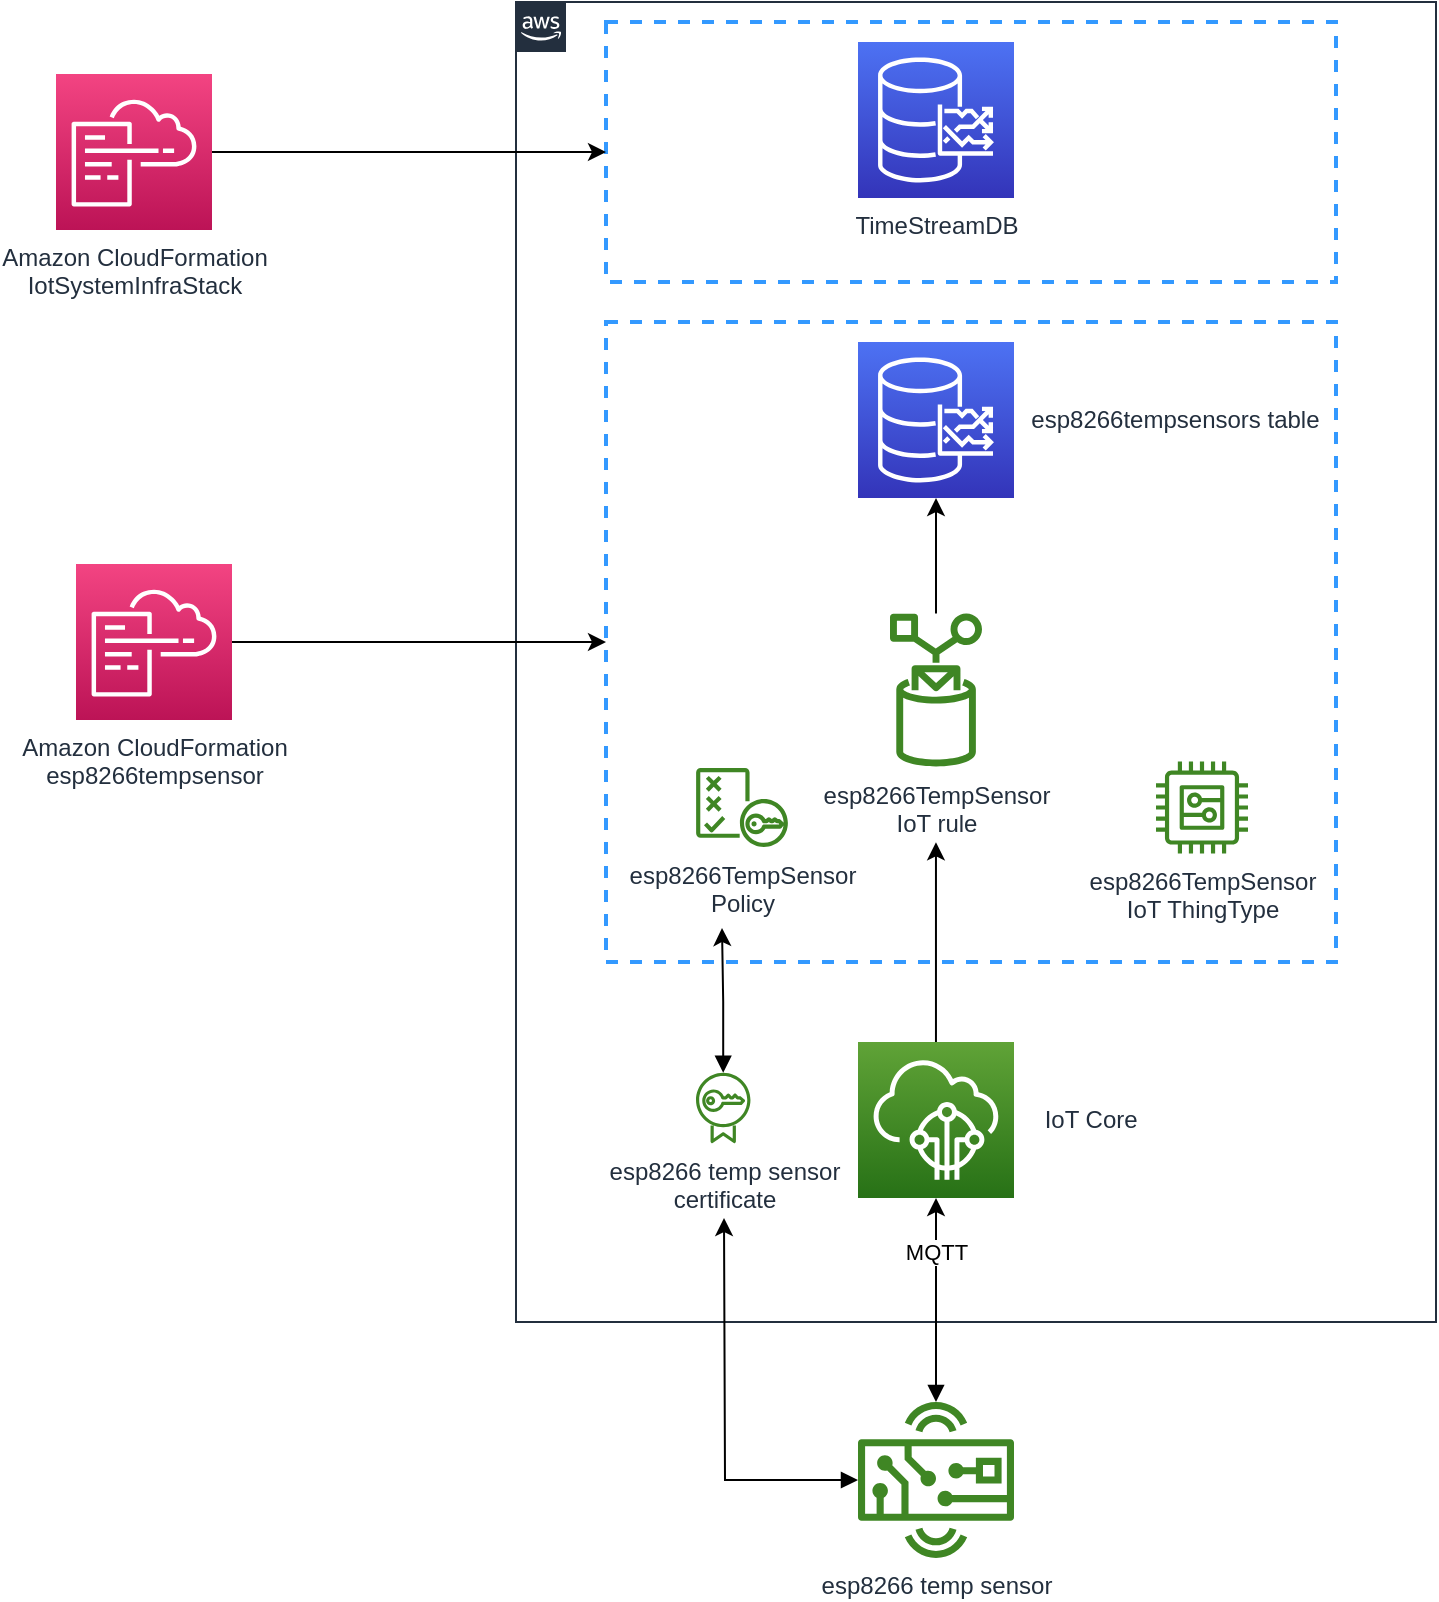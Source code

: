 <mxfile version="20.3.0" type="device" pages="2"><diagram id="QrnitWANgeSX6_sFWED8" name="Page-1"><mxGraphModel dx="1106" dy="1126" grid="1" gridSize="10" guides="1" tooltips="1" connect="1" arrows="1" fold="1" page="1" pageScale="1" pageWidth="1169" pageHeight="827" math="0" shadow="0"><root><mxCell id="0"/><mxCell id="1" parent="0"/><mxCell id="Krfa-KESZylou2kTsN8m-2" value="" style="points=[[0,0],[0.25,0],[0.5,0],[0.75,0],[1,0],[1,0.25],[1,0.5],[1,0.75],[1,1],[0.75,1],[0.5,1],[0.25,1],[0,1],[0,0.75],[0,0.5],[0,0.25]];outlineConnect=0;gradientColor=none;html=1;whiteSpace=wrap;fontSize=12;fontStyle=0;container=1;pointerEvents=0;collapsible=0;recursiveResize=0;shape=mxgraph.aws4.group;grIcon=mxgraph.aws4.group_aws_cloud_alt;strokeColor=#232F3E;fillColor=none;verticalAlign=top;align=left;spacingLeft=30;fontColor=#232F3E;dashed=0;" vertex="1" parent="1"><mxGeometry x="430" y="25" width="460" height="660" as="geometry"/></mxCell><mxCell id="Krfa-KESZylou2kTsN8m-19" value="" style="whiteSpace=wrap;html=1;dashed=1;fillColor=none;strokeWidth=2;strokeColor=#3399FF;" vertex="1" parent="Krfa-KESZylou2kTsN8m-2"><mxGeometry x="45" y="160" width="365" height="320" as="geometry"/></mxCell><mxCell id="Krfa-KESZylou2kTsN8m-1" value="TimeStreamDB" style="sketch=0;points=[[0,0,0],[0.25,0,0],[0.5,0,0],[0.75,0,0],[1,0,0],[0,1,0],[0.25,1,0],[0.5,1,0],[0.75,1,0],[1,1,0],[0,0.25,0],[0,0.5,0],[0,0.75,0],[1,0.25,0],[1,0.5,0],[1,0.75,0]];outlineConnect=0;fontColor=#232F3E;gradientColor=#4D72F3;gradientDirection=north;fillColor=#3334B9;strokeColor=#ffffff;dashed=0;verticalLabelPosition=bottom;verticalAlign=top;align=center;html=1;fontSize=12;fontStyle=0;aspect=fixed;shape=mxgraph.aws4.resourceIcon;resIcon=mxgraph.aws4.timestream;" vertex="1" parent="Krfa-KESZylou2kTsN8m-2"><mxGeometry x="171" y="20" width="78" height="78" as="geometry"/></mxCell><mxCell id="Krfa-KESZylou2kTsN8m-4" value="&amp;nbsp; esp8266tempsensors table" style="sketch=0;points=[[0,0,0],[0.25,0,0],[0.5,0,0],[0.75,0,0],[1,0,0],[0,1,0],[0.25,1,0],[0.5,1,0],[0.75,1,0],[1,1,0],[0,0.25,0],[0,0.5,0],[0,0.75,0],[1,0.25,0],[1,0.5,0],[1,0.75,0]];outlineConnect=0;fontColor=#232F3E;gradientColor=#4D72F3;gradientDirection=north;fillColor=#3334B9;strokeColor=#ffffff;dashed=0;verticalLabelPosition=middle;verticalAlign=middle;align=left;html=1;fontSize=12;fontStyle=0;aspect=fixed;shape=mxgraph.aws4.resourceIcon;resIcon=mxgraph.aws4.timestream;labelPosition=right;" vertex="1" parent="Krfa-KESZylou2kTsN8m-2"><mxGeometry x="171" y="170" width="78" height="78" as="geometry"/></mxCell><mxCell id="Krfa-KESZylou2kTsN8m-23" style="edgeStyle=orthogonalEdgeStyle;rounded=0;orthogonalLoop=1;jettySize=auto;html=1;" edge="1" parent="Krfa-KESZylou2kTsN8m-2" source="Krfa-KESZylou2kTsN8m-5" target="Krfa-KESZylou2kTsN8m-4"><mxGeometry relative="1" as="geometry"/></mxCell><mxCell id="Krfa-KESZylou2kTsN8m-5" value="esp8266TempSensor&lt;br&gt;IoT rule" style="sketch=0;outlineConnect=0;fontColor=#232F3E;gradientColor=none;fillColor=#3F8624;strokeColor=none;dashed=0;verticalLabelPosition=bottom;verticalAlign=top;align=center;html=1;fontSize=12;fontStyle=0;aspect=fixed;pointerEvents=1;shape=mxgraph.aws4.rule;" vertex="1" parent="Krfa-KESZylou2kTsN8m-2"><mxGeometry x="187" y="305" width="46" height="78" as="geometry"/></mxCell><mxCell id="Krfa-KESZylou2kTsN8m-22" style="edgeStyle=orthogonalEdgeStyle;rounded=0;orthogonalLoop=1;jettySize=auto;html=1;entryX=0.452;entryY=0.813;entryDx=0;entryDy=0;entryPerimeter=0;" edge="1" parent="Krfa-KESZylou2kTsN8m-2" source="Krfa-KESZylou2kTsN8m-6" target="Krfa-KESZylou2kTsN8m-19"><mxGeometry relative="1" as="geometry"/></mxCell><mxCell id="Krfa-KESZylou2kTsN8m-6" value="&amp;nbsp; &amp;nbsp; IoT Core" style="sketch=0;points=[[0,0,0],[0.25,0,0],[0.5,0,0],[0.75,0,0],[1,0,0],[0,1,0],[0.25,1,0],[0.5,1,0],[0.75,1,0],[1,1,0],[0,0.25,0],[0,0.5,0],[0,0.75,0],[1,0.25,0],[1,0.5,0],[1,0.75,0]];outlineConnect=0;fontColor=#232F3E;gradientColor=#60A337;gradientDirection=north;fillColor=#277116;strokeColor=#ffffff;dashed=0;verticalLabelPosition=middle;verticalAlign=middle;align=left;html=1;fontSize=12;fontStyle=0;aspect=fixed;shape=mxgraph.aws4.resourceIcon;resIcon=mxgraph.aws4.iot_core;labelPosition=right;" vertex="1" parent="Krfa-KESZylou2kTsN8m-2"><mxGeometry x="171" y="520" width="78" height="78" as="geometry"/></mxCell><mxCell id="Krfa-KESZylou2kTsN8m-8" value="esp8266TempSensor&lt;br&gt;Policy" style="sketch=0;outlineConnect=0;fontColor=#232F3E;gradientColor=none;fillColor=#3F8624;strokeColor=none;dashed=0;verticalLabelPosition=bottom;verticalAlign=top;align=center;html=1;fontSize=12;fontStyle=0;aspect=fixed;pointerEvents=1;shape=mxgraph.aws4.policy;" vertex="1" parent="Krfa-KESZylou2kTsN8m-2"><mxGeometry x="90" y="383" width="46" height="39.51" as="geometry"/></mxCell><mxCell id="Krfa-KESZylou2kTsN8m-18" value="" style="whiteSpace=wrap;html=1;dashed=1;fillColor=none;strokeWidth=2;strokeColor=#3399FF;" vertex="1" parent="Krfa-KESZylou2kTsN8m-2"><mxGeometry x="45" y="10" width="365" height="130" as="geometry"/></mxCell><mxCell id="Krfa-KESZylou2kTsN8m-11" value="esp8266TempSensor&lt;br&gt;IoT ThingType" style="sketch=0;outlineConnect=0;fontColor=#232F3E;gradientColor=none;fillColor=#3F8624;strokeColor=none;dashed=0;verticalLabelPosition=bottom;verticalAlign=top;align=center;html=1;fontSize=12;fontStyle=0;aspect=fixed;pointerEvents=1;shape=mxgraph.aws4.generic;" vertex="1" parent="Krfa-KESZylou2kTsN8m-2"><mxGeometry x="320" y="379.76" width="46" height="46" as="geometry"/></mxCell><mxCell id="Krfa-KESZylou2kTsN8m-26" value="esp8266 temp sensor&lt;br&gt;certificate" style="sketch=0;outlineConnect=0;fontColor=#232F3E;gradientColor=none;fillColor=#3F8624;strokeColor=none;dashed=0;verticalLabelPosition=bottom;verticalAlign=top;align=center;html=1;fontSize=12;fontStyle=0;aspect=fixed;pointerEvents=1;shape=mxgraph.aws4.certificate_manager;strokeWidth=2;" vertex="1" parent="Krfa-KESZylou2kTsN8m-2"><mxGeometry x="90" y="535" width="27.23" height="36" as="geometry"/></mxCell><mxCell id="Krfa-KESZylou2kTsN8m-20" style="edgeStyle=orthogonalEdgeStyle;rounded=0;orthogonalLoop=1;jettySize=auto;html=1;entryX=0;entryY=0.5;entryDx=0;entryDy=0;" edge="1" parent="1" source="Krfa-KESZylou2kTsN8m-3" target="Krfa-KESZylou2kTsN8m-18"><mxGeometry relative="1" as="geometry"/></mxCell><mxCell id="Krfa-KESZylou2kTsN8m-3" value="Amazon CloudFormation&lt;br&gt;IotSystemInfraStack" style="sketch=0;points=[[0,0,0],[0.25,0,0],[0.5,0,0],[0.75,0,0],[1,0,0],[0,1,0],[0.25,1,0],[0.5,1,0],[0.75,1,0],[1,1,0],[0,0.25,0],[0,0.5,0],[0,0.75,0],[1,0.25,0],[1,0.5,0],[1,0.75,0]];points=[[0,0,0],[0.25,0,0],[0.5,0,0],[0.75,0,0],[1,0,0],[0,1,0],[0.25,1,0],[0.5,1,0],[0.75,1,0],[1,1,0],[0,0.25,0],[0,0.5,0],[0,0.75,0],[1,0.25,0],[1,0.5,0],[1,0.75,0]];outlineConnect=0;fontColor=#232F3E;gradientColor=#F34482;gradientDirection=north;fillColor=#BC1356;strokeColor=#ffffff;dashed=0;verticalLabelPosition=bottom;verticalAlign=top;align=center;html=1;fontSize=12;fontStyle=0;aspect=fixed;shape=mxgraph.aws4.resourceIcon;resIcon=mxgraph.aws4.cloudformation;" vertex="1" parent="1"><mxGeometry x="200" y="61" width="78" height="78" as="geometry"/></mxCell><mxCell id="Krfa-KESZylou2kTsN8m-21" style="edgeStyle=orthogonalEdgeStyle;rounded=0;orthogonalLoop=1;jettySize=auto;html=1;entryX=0;entryY=0.5;entryDx=0;entryDy=0;" edge="1" parent="1" source="Krfa-KESZylou2kTsN8m-17" target="Krfa-KESZylou2kTsN8m-19"><mxGeometry relative="1" as="geometry"/></mxCell><mxCell id="Krfa-KESZylou2kTsN8m-17" value="Amazon CloudFormation&lt;br&gt;esp8266tempsensor" style="sketch=0;points=[[0,0,0],[0.25,0,0],[0.5,0,0],[0.75,0,0],[1,0,0],[0,1,0],[0.25,1,0],[0.5,1,0],[0.75,1,0],[1,1,0],[0,0.25,0],[0,0.5,0],[0,0.75,0],[1,0.25,0],[1,0.5,0],[1,0.75,0]];points=[[0,0,0],[0.25,0,0],[0.5,0,0],[0.75,0,0],[1,0,0],[0,1,0],[0.25,1,0],[0.5,1,0],[0.75,1,0],[1,1,0],[0,0.25,0],[0,0.5,0],[0,0.75,0],[1,0.25,0],[1,0.5,0],[1,0.75,0]];outlineConnect=0;fontColor=#232F3E;gradientColor=#F34482;gradientDirection=north;fillColor=#BC1356;strokeColor=#ffffff;dashed=0;verticalLabelPosition=bottom;verticalAlign=top;align=center;html=1;fontSize=12;fontStyle=0;aspect=fixed;shape=mxgraph.aws4.resourceIcon;resIcon=mxgraph.aws4.cloudformation;" vertex="1" parent="1"><mxGeometry x="210" y="306" width="78" height="78" as="geometry"/></mxCell><mxCell id="Krfa-KESZylou2kTsN8m-25" value="MQTT" style="edgeStyle=orthogonalEdgeStyle;rounded=0;orthogonalLoop=1;jettySize=auto;html=1;startArrow=block;startFill=1;" edge="1" parent="1" source="Krfa-KESZylou2kTsN8m-24" target="Krfa-KESZylou2kTsN8m-6"><mxGeometry x="0.471" relative="1" as="geometry"><mxPoint as="offset"/></mxGeometry></mxCell><mxCell id="Krfa-KESZylou2kTsN8m-28" style="edgeStyle=orthogonalEdgeStyle;rounded=0;orthogonalLoop=1;jettySize=auto;html=1;startArrow=block;startFill=1;" edge="1" parent="1" source="Krfa-KESZylou2kTsN8m-24"><mxGeometry relative="1" as="geometry"><mxPoint x="534" y="633" as="targetPoint"/></mxGeometry></mxCell><mxCell id="Krfa-KESZylou2kTsN8m-24" value="esp8266 temp sensor" style="sketch=0;outlineConnect=0;fontColor=#232F3E;gradientColor=none;fillColor=#3F8624;strokeColor=none;dashed=0;verticalLabelPosition=bottom;verticalAlign=top;align=center;html=1;fontSize=12;fontStyle=0;aspect=fixed;pointerEvents=1;shape=mxgraph.aws4.hardware_board;strokeWidth=2;" vertex="1" parent="1"><mxGeometry x="601" y="725" width="78" height="78" as="geometry"/></mxCell><mxCell id="Krfa-KESZylou2kTsN8m-27" style="edgeStyle=orthogonalEdgeStyle;rounded=0;orthogonalLoop=1;jettySize=auto;html=1;startArrow=block;startFill=1;" edge="1" parent="1" source="Krfa-KESZylou2kTsN8m-26"><mxGeometry relative="1" as="geometry"><mxPoint x="533" y="488" as="targetPoint"/></mxGeometry></mxCell></root></mxGraphModel></diagram><diagram id="Y9_yU3XaGQnr6oMREhm7" name="Page-2"><mxGraphModel dx="1301" dy="1325" grid="1" gridSize="10" guides="1" tooltips="1" connect="1" arrows="1" fold="1" page="1" pageScale="1" pageWidth="1169" pageHeight="827" math="0" shadow="0"><root><mxCell id="0"/><mxCell id="1" parent="0"/><mxCell id="y5m8mqRvK2UWnqmJIszK-1" value="" style="points=[[0,0],[0.25,0],[0.5,0],[0.75,0],[1,0],[1,0.25],[1,0.5],[1,0.75],[1,1],[0.75,1],[0.5,1],[0.25,1],[0,1],[0,0.75],[0,0.5],[0,0.25]];outlineConnect=0;gradientColor=none;html=1;whiteSpace=wrap;fontSize=12;fontStyle=0;container=1;pointerEvents=0;collapsible=0;recursiveResize=0;shape=mxgraph.aws4.group;grIcon=mxgraph.aws4.group_aws_cloud_alt;strokeColor=#232F3E;fillColor=none;verticalAlign=top;align=left;spacingLeft=30;fontColor=#232F3E;dashed=0;" vertex="1" parent="1"><mxGeometry x="430" y="25" width="840" height="660" as="geometry"/></mxCell><mxCell id="y5m8mqRvK2UWnqmJIszK-10" value="" style="whiteSpace=wrap;html=1;dashed=1;fillColor=none;strokeWidth=2;strokeColor=#3399FF;" vertex="1" parent="y5m8mqRvK2UWnqmJIszK-1"><mxGeometry x="45" y="10" width="745" height="130" as="geometry"/></mxCell><mxCell id="y5m8mqRvK2UWnqmJIszK-2" value="" style="whiteSpace=wrap;html=1;dashed=1;fillColor=none;strokeWidth=2;strokeColor=#3399FF;" vertex="1" parent="y5m8mqRvK2UWnqmJIszK-1"><mxGeometry x="45" y="160" width="365" height="320" as="geometry"/></mxCell><mxCell id="y5m8mqRvK2UWnqmJIszK-3" value="TimeStreamDB" style="sketch=0;points=[[0,0,0],[0.25,0,0],[0.5,0,0],[0.75,0,0],[1,0,0],[0,1,0],[0.25,1,0],[0.5,1,0],[0.75,1,0],[1,1,0],[0,0.25,0],[0,0.5,0],[0,0.75,0],[1,0.25,0],[1,0.5,0],[1,0.75,0]];outlineConnect=0;fontColor=#232F3E;gradientColor=#4D72F3;gradientDirection=north;fillColor=#3334B9;strokeColor=#ffffff;dashed=0;verticalLabelPosition=bottom;verticalAlign=top;align=center;html=1;fontSize=12;fontStyle=0;aspect=fixed;shape=mxgraph.aws4.resourceIcon;resIcon=mxgraph.aws4.timestream;" vertex="1" parent="y5m8mqRvK2UWnqmJIszK-1"><mxGeometry x="380" y="36" width="78" height="78" as="geometry"/></mxCell><mxCell id="y5m8mqRvK2UWnqmJIszK-4" value="&amp;nbsp; esp8266tempsensors table" style="sketch=0;points=[[0,0,0],[0.25,0,0],[0.5,0,0],[0.75,0,0],[1,0,0],[0,1,0],[0.25,1,0],[0.5,1,0],[0.75,1,0],[1,1,0],[0,0.25,0],[0,0.5,0],[0,0.75,0],[1,0.25,0],[1,0.5,0],[1,0.75,0]];outlineConnect=0;fontColor=#232F3E;gradientColor=#4D72F3;gradientDirection=north;fillColor=#3334B9;strokeColor=#ffffff;dashed=0;verticalLabelPosition=middle;verticalAlign=middle;align=left;html=1;fontSize=12;fontStyle=0;aspect=fixed;shape=mxgraph.aws4.resourceIcon;resIcon=mxgraph.aws4.timestream;labelPosition=right;" vertex="1" parent="y5m8mqRvK2UWnqmJIszK-1"><mxGeometry x="171" y="170" width="78" height="78" as="geometry"/></mxCell><mxCell id="y5m8mqRvK2UWnqmJIszK-5" style="edgeStyle=orthogonalEdgeStyle;rounded=0;orthogonalLoop=1;jettySize=auto;html=1;" edge="1" parent="y5m8mqRvK2UWnqmJIszK-1" source="y5m8mqRvK2UWnqmJIszK-6" target="y5m8mqRvK2UWnqmJIszK-4"><mxGeometry relative="1" as="geometry"/></mxCell><mxCell id="y5m8mqRvK2UWnqmJIszK-6" value="esp8266TempSensor&lt;br&gt;IoT rule" style="sketch=0;outlineConnect=0;fontColor=#232F3E;gradientColor=none;fillColor=#3F8624;strokeColor=none;dashed=0;verticalLabelPosition=bottom;verticalAlign=top;align=center;html=1;fontSize=12;fontStyle=0;aspect=fixed;pointerEvents=1;shape=mxgraph.aws4.rule;" vertex="1" parent="y5m8mqRvK2UWnqmJIszK-1"><mxGeometry x="187" y="305" width="46" height="78" as="geometry"/></mxCell><mxCell id="y5m8mqRvK2UWnqmJIszK-7" style="edgeStyle=orthogonalEdgeStyle;rounded=0;orthogonalLoop=1;jettySize=auto;html=1;entryX=0.452;entryY=0.813;entryDx=0;entryDy=0;entryPerimeter=0;" edge="1" parent="y5m8mqRvK2UWnqmJIszK-1" source="y5m8mqRvK2UWnqmJIszK-8" target="y5m8mqRvK2UWnqmJIszK-2"><mxGeometry relative="1" as="geometry"/></mxCell><mxCell id="y5m8mqRvK2UWnqmJIszK-8" value="&amp;nbsp; &amp;nbsp; IoT Core" style="sketch=0;points=[[0,0,0],[0.25,0,0],[0.5,0,0],[0.75,0,0],[1,0,0],[0,1,0],[0.25,1,0],[0.5,1,0],[0.75,1,0],[1,1,0],[0,0.25,0],[0,0.5,0],[0,0.75,0],[1,0.25,0],[1,0.5,0],[1,0.75,0]];outlineConnect=0;fontColor=#232F3E;gradientColor=#60A337;gradientDirection=north;fillColor=#277116;strokeColor=#ffffff;dashed=0;verticalLabelPosition=middle;verticalAlign=middle;align=left;html=1;fontSize=12;fontStyle=0;aspect=fixed;shape=mxgraph.aws4.resourceIcon;resIcon=mxgraph.aws4.iot_core;labelPosition=right;" vertex="1" parent="y5m8mqRvK2UWnqmJIszK-1"><mxGeometry x="378.5" y="525" width="78" height="78" as="geometry"/></mxCell><mxCell id="y5m8mqRvK2UWnqmJIszK-9" value="esp8266TempSensor&lt;br&gt;Policy" style="sketch=0;outlineConnect=0;fontColor=#232F3E;gradientColor=none;fillColor=#3F8624;strokeColor=none;dashed=0;verticalLabelPosition=bottom;verticalAlign=top;align=center;html=1;fontSize=12;fontStyle=0;aspect=fixed;pointerEvents=1;shape=mxgraph.aws4.policy;" vertex="1" parent="y5m8mqRvK2UWnqmJIszK-1"><mxGeometry x="90" y="383" width="46" height="39.51" as="geometry"/></mxCell><mxCell id="y5m8mqRvK2UWnqmJIszK-11" value="esp8266TempSensor&lt;br&gt;IoT ThingType" style="sketch=0;outlineConnect=0;fontColor=#232F3E;gradientColor=none;fillColor=#3F8624;strokeColor=none;dashed=0;verticalLabelPosition=bottom;verticalAlign=top;align=center;html=1;fontSize=12;fontStyle=0;aspect=fixed;pointerEvents=1;shape=mxgraph.aws4.generic;" vertex="1" parent="y5m8mqRvK2UWnqmJIszK-1"><mxGeometry x="320" y="379.76" width="46" height="46" as="geometry"/></mxCell><mxCell id="y5m8mqRvK2UWnqmJIszK-12" value="esp8266 temp sensor&lt;br&gt;certificate" style="sketch=0;outlineConnect=0;fontColor=#232F3E;gradientColor=none;fillColor=#3F8624;strokeColor=none;dashed=0;verticalLabelPosition=bottom;verticalAlign=top;align=center;html=1;fontSize=12;fontStyle=0;aspect=fixed;pointerEvents=1;shape=mxgraph.aws4.certificate_manager;strokeWidth=2;" vertex="1" parent="y5m8mqRvK2UWnqmJIszK-1"><mxGeometry x="90" y="535" width="27.23" height="36" as="geometry"/></mxCell><mxCell id="y5m8mqRvK2UWnqmJIszK-26" value="OtherSensor&lt;br&gt;Policy" style="sketch=0;outlineConnect=0;fontColor=#232F3E;gradientColor=none;fillColor=#3F8624;strokeColor=none;dashed=0;verticalLabelPosition=bottom;verticalAlign=top;align=center;html=1;fontSize=12;fontStyle=0;aspect=fixed;pointerEvents=1;shape=mxgraph.aws4.policy;" vertex="1" parent="y5m8mqRvK2UWnqmJIszK-1"><mxGeometry x="700" y="379.76" width="46" height="39.51" as="geometry"/></mxCell><mxCell id="y5m8mqRvK2UWnqmJIszK-29" style="edgeStyle=orthogonalEdgeStyle;rounded=0;orthogonalLoop=1;jettySize=auto;html=1;startArrow=block;startFill=1;" edge="1" parent="y5m8mqRvK2UWnqmJIszK-1" source="y5m8mqRvK2UWnqmJIszK-28"><mxGeometry relative="1" as="geometry"><mxPoint x="713" y="459.76" as="targetPoint"/></mxGeometry></mxCell><mxCell id="y5m8mqRvK2UWnqmJIszK-28" value="OtherSensor&lt;br&gt;certificate" style="sketch=0;outlineConnect=0;fontColor=#232F3E;gradientColor=none;fillColor=#3F8624;strokeColor=none;dashed=0;verticalLabelPosition=bottom;verticalAlign=top;align=center;html=1;fontSize=12;fontStyle=0;aspect=fixed;pointerEvents=1;shape=mxgraph.aws4.certificate_manager;strokeWidth=2;" vertex="1" parent="y5m8mqRvK2UWnqmJIszK-1"><mxGeometry x="700" y="531.76" width="27.23" height="36" as="geometry"/></mxCell><mxCell id="y5m8mqRvK2UWnqmJIszK-35" style="edgeStyle=orthogonalEdgeStyle;rounded=0;orthogonalLoop=1;jettySize=auto;html=1;startArrow=block;startFill=1;" edge="1" parent="y5m8mqRvK2UWnqmJIszK-1" source="y5m8mqRvK2UWnqmJIszK-33"><mxGeometry relative="1" as="geometry"><mxPoint x="713.5" y="608" as="targetPoint"/><mxPoint x="780.5" y="739.059" as="sourcePoint"/></mxGeometry></mxCell><mxCell id="y5m8mqRvK2UWnqmJIszK-13" style="edgeStyle=orthogonalEdgeStyle;rounded=0;orthogonalLoop=1;jettySize=auto;html=1;entryX=0;entryY=0.5;entryDx=0;entryDy=0;" edge="1" parent="1" source="y5m8mqRvK2UWnqmJIszK-14" target="y5m8mqRvK2UWnqmJIszK-10"><mxGeometry relative="1" as="geometry"/></mxCell><mxCell id="y5m8mqRvK2UWnqmJIszK-14" value="Amazon CloudFormation&lt;br&gt;IotSystemInfraStack" style="sketch=0;points=[[0,0,0],[0.25,0,0],[0.5,0,0],[0.75,0,0],[1,0,0],[0,1,0],[0.25,1,0],[0.5,1,0],[0.75,1,0],[1,1,0],[0,0.25,0],[0,0.5,0],[0,0.75,0],[1,0.25,0],[1,0.5,0],[1,0.75,0]];points=[[0,0,0],[0.25,0,0],[0.5,0,0],[0.75,0,0],[1,0,0],[0,1,0],[0.25,1,0],[0.5,1,0],[0.75,1,0],[1,1,0],[0,0.25,0],[0,0.5,0],[0,0.75,0],[1,0.25,0],[1,0.5,0],[1,0.75,0]];outlineConnect=0;fontColor=#232F3E;gradientColor=#F34482;gradientDirection=north;fillColor=#BC1356;strokeColor=#ffffff;dashed=0;verticalLabelPosition=bottom;verticalAlign=top;align=center;html=1;fontSize=12;fontStyle=0;aspect=fixed;shape=mxgraph.aws4.resourceIcon;resIcon=mxgraph.aws4.cloudformation;" vertex="1" parent="1"><mxGeometry x="320" y="61" width="78" height="78" as="geometry"/></mxCell><mxCell id="y5m8mqRvK2UWnqmJIszK-15" style="edgeStyle=orthogonalEdgeStyle;rounded=0;orthogonalLoop=1;jettySize=auto;html=1;entryX=0;entryY=0.5;entryDx=0;entryDy=0;" edge="1" parent="1" source="y5m8mqRvK2UWnqmJIszK-16" target="y5m8mqRvK2UWnqmJIszK-2"><mxGeometry relative="1" as="geometry"/></mxCell><mxCell id="y5m8mqRvK2UWnqmJIszK-16" value="Amazon CloudFormation&lt;br&gt;esp8266tempsensor" style="sketch=0;points=[[0,0,0],[0.25,0,0],[0.5,0,0],[0.75,0,0],[1,0,0],[0,1,0],[0.25,1,0],[0.5,1,0],[0.75,1,0],[1,1,0],[0,0.25,0],[0,0.5,0],[0,0.75,0],[1,0.25,0],[1,0.5,0],[1,0.75,0]];points=[[0,0,0],[0.25,0,0],[0.5,0,0],[0.75,0,0],[1,0,0],[0,1,0],[0.25,1,0],[0.5,1,0],[0.75,1,0],[1,1,0],[0,0.25,0],[0,0.5,0],[0,0.75,0],[1,0.25,0],[1,0.5,0],[1,0.75,0]];outlineConnect=0;fontColor=#232F3E;gradientColor=#F34482;gradientDirection=north;fillColor=#BC1356;strokeColor=#ffffff;dashed=0;verticalLabelPosition=bottom;verticalAlign=top;align=center;html=1;fontSize=12;fontStyle=0;aspect=fixed;shape=mxgraph.aws4.resourceIcon;resIcon=mxgraph.aws4.cloudformation;" vertex="1" parent="1"><mxGeometry x="320" y="306" width="78" height="78" as="geometry"/></mxCell><mxCell id="y5m8mqRvK2UWnqmJIszK-17" value="MQTT" style="edgeStyle=orthogonalEdgeStyle;rounded=0;orthogonalLoop=1;jettySize=auto;html=1;startArrow=block;startFill=1;" edge="1" parent="1" source="y5m8mqRvK2UWnqmJIszK-19" target="y5m8mqRvK2UWnqmJIszK-8"><mxGeometry x="0.471" relative="1" as="geometry"><mxPoint as="offset"/></mxGeometry></mxCell><mxCell id="y5m8mqRvK2UWnqmJIszK-18" style="edgeStyle=orthogonalEdgeStyle;rounded=0;orthogonalLoop=1;jettySize=auto;html=1;startArrow=block;startFill=1;" edge="1" parent="1" source="y5m8mqRvK2UWnqmJIszK-19"><mxGeometry relative="1" as="geometry"><mxPoint x="534" y="633" as="targetPoint"/></mxGeometry></mxCell><mxCell id="y5m8mqRvK2UWnqmJIszK-19" value="esp8266 temp sensor" style="sketch=0;outlineConnect=0;fontColor=#232F3E;gradientColor=none;fillColor=#3F8624;strokeColor=none;dashed=0;verticalLabelPosition=bottom;verticalAlign=top;align=center;html=1;fontSize=12;fontStyle=0;aspect=fixed;pointerEvents=1;shape=mxgraph.aws4.hardware_board;strokeWidth=2;" vertex="1" parent="1"><mxGeometry x="601" y="725" width="78" height="78" as="geometry"/></mxCell><mxCell id="y5m8mqRvK2UWnqmJIszK-20" style="edgeStyle=orthogonalEdgeStyle;rounded=0;orthogonalLoop=1;jettySize=auto;html=1;startArrow=block;startFill=1;" edge="1" parent="1" source="y5m8mqRvK2UWnqmJIszK-12"><mxGeometry relative="1" as="geometry"><mxPoint x="533" y="488" as="targetPoint"/></mxGeometry></mxCell><mxCell id="y5m8mqRvK2UWnqmJIszK-21" value="" style="whiteSpace=wrap;html=1;dashed=1;fillColor=none;strokeWidth=2;strokeColor=#3399FF;" vertex="1" parent="1"><mxGeometry x="855" y="185" width="365" height="320" as="geometry"/></mxCell><mxCell id="y5m8mqRvK2UWnqmJIszK-22" value="&amp;nbsp; OtherSensors table" style="sketch=0;points=[[0,0,0],[0.25,0,0],[0.5,0,0],[0.75,0,0],[1,0,0],[0,1,0],[0.25,1,0],[0.5,1,0],[0.75,1,0],[1,1,0],[0,0.25,0],[0,0.5,0],[0,0.75,0],[1,0.25,0],[1,0.5,0],[1,0.75,0]];outlineConnect=0;fontColor=#232F3E;gradientColor=#4D72F3;gradientDirection=north;fillColor=#3334B9;strokeColor=#ffffff;dashed=0;verticalLabelPosition=middle;verticalAlign=middle;align=left;html=1;fontSize=12;fontStyle=0;aspect=fixed;shape=mxgraph.aws4.resourceIcon;resIcon=mxgraph.aws4.timestream;labelPosition=right;" vertex="1" parent="1"><mxGeometry x="981" y="195" width="78" height="78" as="geometry"/></mxCell><mxCell id="y5m8mqRvK2UWnqmJIszK-23" style="edgeStyle=orthogonalEdgeStyle;rounded=0;orthogonalLoop=1;jettySize=auto;html=1;" edge="1" parent="1" source="y5m8mqRvK2UWnqmJIszK-24" target="y5m8mqRvK2UWnqmJIszK-22"><mxGeometry relative="1" as="geometry"/></mxCell><mxCell id="y5m8mqRvK2UWnqmJIszK-24" value="OtherSensor&lt;br&gt;IoT rule" style="sketch=0;outlineConnect=0;fontColor=#232F3E;gradientColor=none;fillColor=#3F8624;strokeColor=none;dashed=0;verticalLabelPosition=bottom;verticalAlign=top;align=center;html=1;fontSize=12;fontStyle=0;aspect=fixed;pointerEvents=1;shape=mxgraph.aws4.rule;" vertex="1" parent="1"><mxGeometry x="997" y="330" width="46" height="78" as="geometry"/></mxCell><mxCell id="y5m8mqRvK2UWnqmJIszK-25" style="edgeStyle=orthogonalEdgeStyle;rounded=0;orthogonalLoop=1;jettySize=auto;html=1;entryX=0.452;entryY=0.813;entryDx=0;entryDy=0;entryPerimeter=0;exitX=0.5;exitY=0;exitDx=0;exitDy=0;exitPerimeter=0;" edge="1" parent="1" target="y5m8mqRvK2UWnqmJIszK-21" source="y5m8mqRvK2UWnqmJIszK-8"><mxGeometry relative="1" as="geometry"><mxPoint x="1019.98" y="545" as="sourcePoint"/></mxGeometry></mxCell><mxCell id="y5m8mqRvK2UWnqmJIszK-27" value="OtherSensor&lt;br&gt;IoT ThingType" style="sketch=0;outlineConnect=0;fontColor=#232F3E;gradientColor=none;fillColor=#3F8624;strokeColor=none;dashed=0;verticalLabelPosition=bottom;verticalAlign=top;align=center;html=1;fontSize=12;fontStyle=0;aspect=fixed;pointerEvents=1;shape=mxgraph.aws4.generic;" vertex="1" parent="1"><mxGeometry x="893" y="406" width="46" height="46" as="geometry"/></mxCell><mxCell id="y5m8mqRvK2UWnqmJIszK-31" style="edgeStyle=orthogonalEdgeStyle;rounded=0;orthogonalLoop=1;jettySize=auto;html=1;entryX=1;entryY=0.5;entryDx=0;entryDy=0;startArrow=none;startFill=0;" edge="1" parent="1" source="y5m8mqRvK2UWnqmJIszK-30" target="y5m8mqRvK2UWnqmJIszK-21"><mxGeometry relative="1" as="geometry"/></mxCell><mxCell id="y5m8mqRvK2UWnqmJIszK-30" value="Amazon CloudFormation&lt;br&gt;OtherSensor" style="sketch=0;points=[[0,0,0],[0.25,0,0],[0.5,0,0],[0.75,0,0],[1,0,0],[0,1,0],[0.25,1,0],[0.5,1,0],[0.75,1,0],[1,1,0],[0,0.25,0],[0,0.5,0],[0,0.75,0],[1,0.25,0],[1,0.5,0],[1,0.75,0]];points=[[0,0,0],[0.25,0,0],[0.5,0,0],[0.75,0,0],[1,0,0],[0,1,0],[0.25,1,0],[0.5,1,0],[0.75,1,0],[1,1,0],[0,0.25,0],[0,0.5,0],[0,0.75,0],[1,0.25,0],[1,0.5,0],[1,0.75,0]];outlineConnect=0;fontColor=#232F3E;gradientColor=#F34482;gradientDirection=north;fillColor=#BC1356;strokeColor=#ffffff;dashed=0;verticalLabelPosition=bottom;verticalAlign=top;align=center;html=1;fontSize=12;fontStyle=0;aspect=fixed;shape=mxgraph.aws4.resourceIcon;resIcon=mxgraph.aws4.cloudformation;" vertex="1" parent="1"><mxGeometry x="1310" y="306" width="78" height="78" as="geometry"/></mxCell><mxCell id="y5m8mqRvK2UWnqmJIszK-34" style="edgeStyle=orthogonalEdgeStyle;rounded=0;orthogonalLoop=1;jettySize=auto;html=1;startArrow=none;startFill=0;" edge="1" parent="1" source="y5m8mqRvK2UWnqmJIszK-33" target="y5m8mqRvK2UWnqmJIszK-8"><mxGeometry relative="1" as="geometry"/></mxCell><mxCell id="y5m8mqRvK2UWnqmJIszK-33" value="OtherSensor" style="sketch=0;outlineConnect=0;fontColor=#232F3E;gradientColor=none;fillColor=#3F8624;strokeColor=none;dashed=0;verticalLabelPosition=bottom;verticalAlign=top;align=center;html=1;fontSize=12;fontStyle=0;aspect=fixed;pointerEvents=1;shape=mxgraph.aws4.hardware_board;strokeWidth=2;" vertex="1" parent="1"><mxGeometry x="981" y="725" width="78" height="78" as="geometry"/></mxCell></root></mxGraphModel></diagram></mxfile>